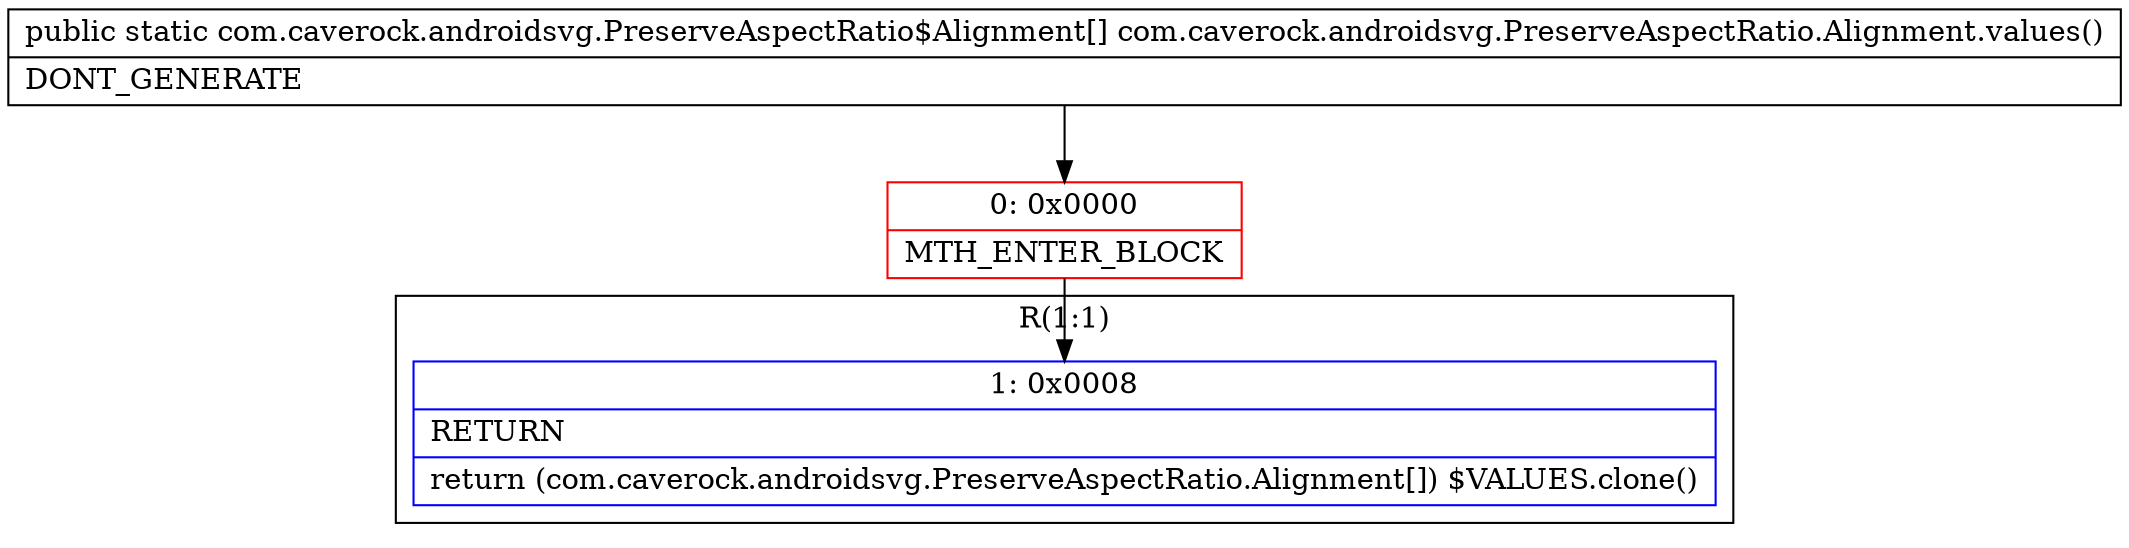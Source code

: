digraph "CFG forcom.caverock.androidsvg.PreserveAspectRatio.Alignment.values()[Lcom\/caverock\/androidsvg\/PreserveAspectRatio$Alignment;" {
subgraph cluster_Region_984375714 {
label = "R(1:1)";
node [shape=record,color=blue];
Node_1 [shape=record,label="{1\:\ 0x0008|RETURN\l|return (com.caverock.androidsvg.PreserveAspectRatio.Alignment[]) $VALUES.clone()\l}"];
}
Node_0 [shape=record,color=red,label="{0\:\ 0x0000|MTH_ENTER_BLOCK\l}"];
MethodNode[shape=record,label="{public static com.caverock.androidsvg.PreserveAspectRatio$Alignment[] com.caverock.androidsvg.PreserveAspectRatio.Alignment.values()  | DONT_GENERATE\l}"];
MethodNode -> Node_0;
Node_0 -> Node_1;
}


